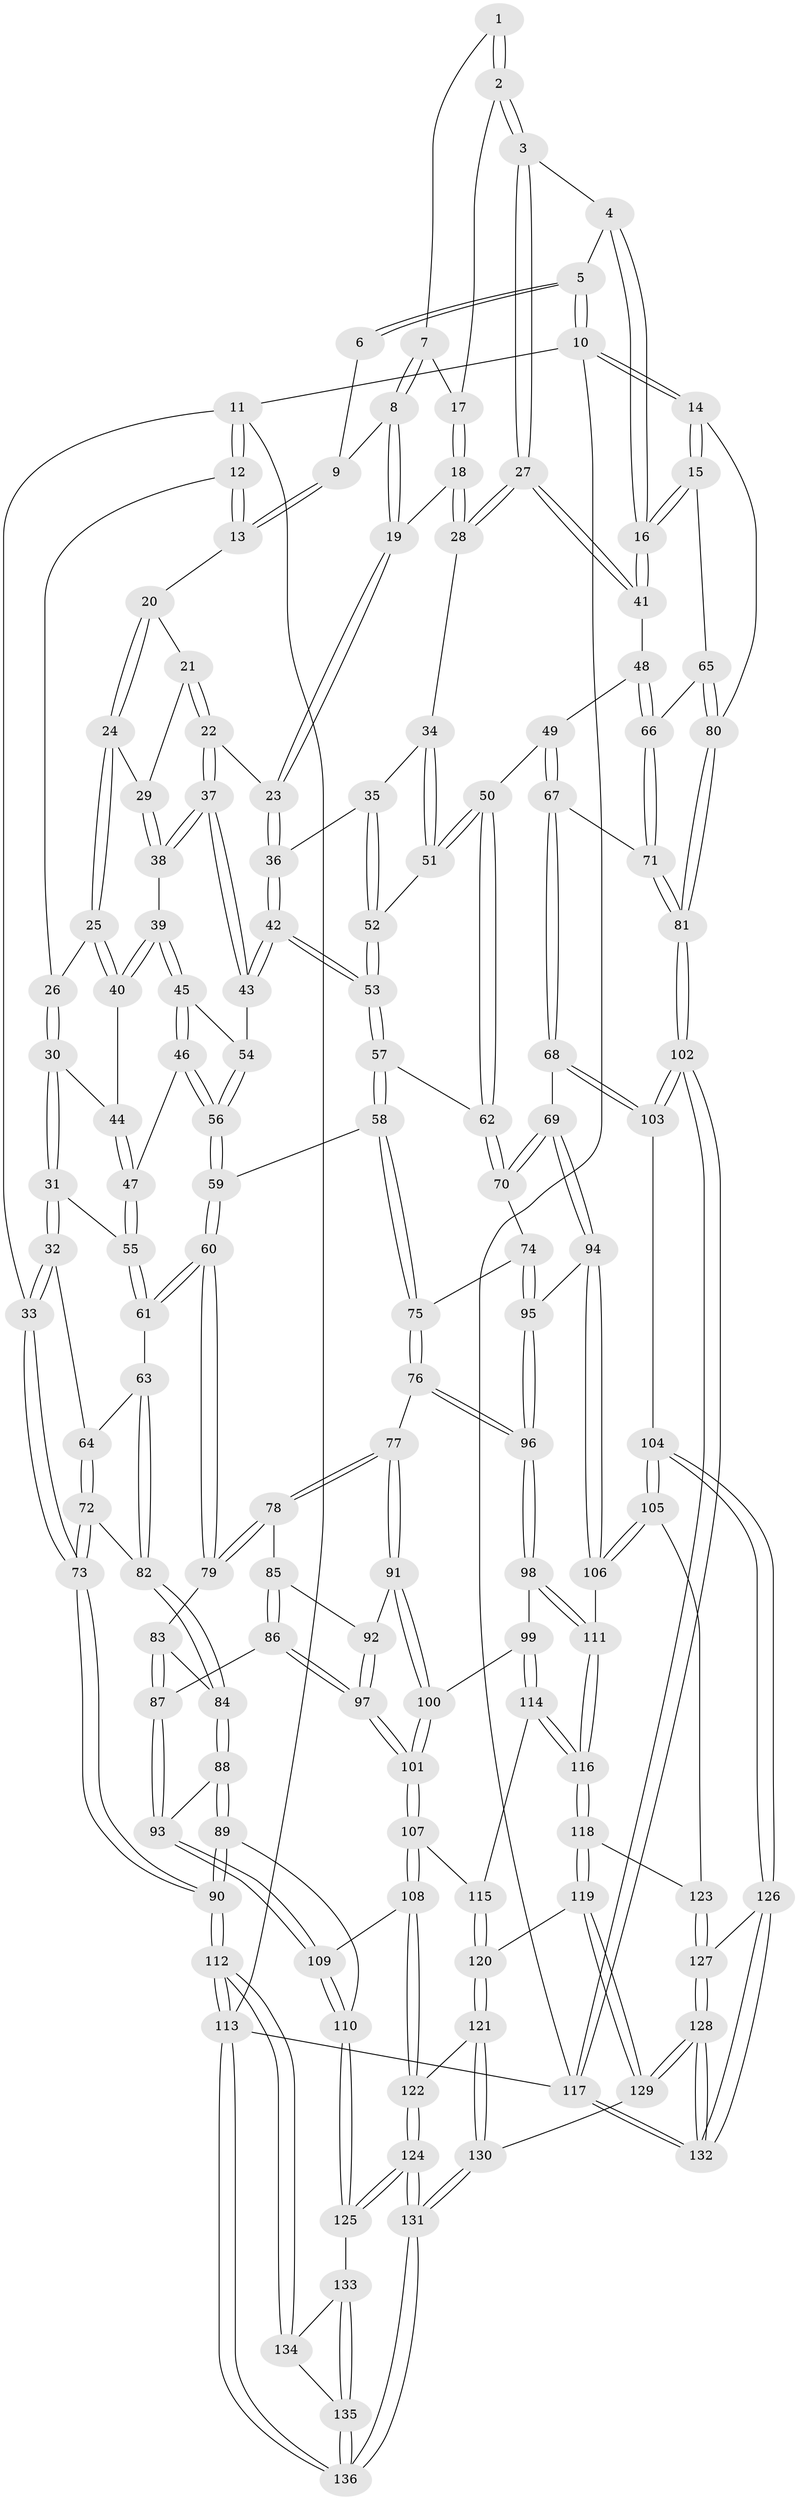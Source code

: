 // Generated by graph-tools (version 1.1) at 2025/03/03/09/25 03:03:15]
// undirected, 136 vertices, 337 edges
graph export_dot {
graph [start="1"]
  node [color=gray90,style=filled];
  1 [pos="+0.7821932634600519+0.019317872041822337"];
  2 [pos="+0.8239790531262923+0.10603834129970367"];
  3 [pos="+0.8875619460246099+0.144774592329802"];
  4 [pos="+0.9269928260715186+0"];
  5 [pos="+0.9856870210311345+0"];
  6 [pos="+0.7506096602672643+0"];
  7 [pos="+0.7616487177923763+0.09344131540420324"];
  8 [pos="+0.6477810554601616+0.03564055216150994"];
  9 [pos="+0.6660755994642236+0"];
  10 [pos="+1+0"];
  11 [pos="+0+0"];
  12 [pos="+0.2120657907581087+0"];
  13 [pos="+0.3195056508894999+0"];
  14 [pos="+1+0.2913966439436857"];
  15 [pos="+1+0.2903667318994387"];
  16 [pos="+1+0.2887379558903758"];
  17 [pos="+0.7654509773574381+0.10555600569512785"];
  18 [pos="+0.7385760138895815+0.14416714429567012"];
  19 [pos="+0.6322478816666698+0.10471355296317118"];
  20 [pos="+0.373306337445625+0"];
  21 [pos="+0.4923981006558543+0.10929750775712789"];
  22 [pos="+0.5860396968599242+0.14911448622539714"];
  23 [pos="+0.5979509851023024+0.14902046335163074"];
  24 [pos="+0.38478483155028026+0.17464727745944794"];
  25 [pos="+0.35884724980401783+0.2114347630819249"];
  26 [pos="+0.21207245690902846+0.018538259581936913"];
  27 [pos="+0.9054988559415531+0.2322624185407279"];
  28 [pos="+0.7781319647074363+0.21150557512285667"];
  29 [pos="+0.449523039510111+0.1711363412107557"];
  30 [pos="+0.18192588148353625+0.21496959485562692"];
  31 [pos="+0.18180341486721843+0.21516968971928474"];
  32 [pos="+0+0.31219916050019814"];
  33 [pos="+0+0.29675941522431976"];
  34 [pos="+0.7443507039247117+0.22790413433220658"];
  35 [pos="+0.7155988227002743+0.23656047484342185"];
  36 [pos="+0.6119939433953795+0.18220312478796682"];
  37 [pos="+0.48479624892524137+0.24456368892764827"];
  38 [pos="+0.4704498111212353+0.23599405181792232"];
  39 [pos="+0.38997327457874986+0.24309912538406195"];
  40 [pos="+0.35800189129440313+0.21560286854920838"];
  41 [pos="+0.9548483522907899+0.2864368240543372"];
  42 [pos="+0.5919326705743428+0.3390707422733212"];
  43 [pos="+0.5003068754305514+0.3038066832931487"];
  44 [pos="+0.33328608862454623+0.22898544697131637"];
  45 [pos="+0.3987433107052414+0.30613378245820416"];
  46 [pos="+0.36092427629735285+0.3556168277265859"];
  47 [pos="+0.31101193547043215+0.3441018319927712"];
  48 [pos="+0.9393420280069449+0.30337179671300113"];
  49 [pos="+0.8278775157635191+0.3992417381744566"];
  50 [pos="+0.8021212059027948+0.39971583261595917"];
  51 [pos="+0.7540893518250006+0.3665282902291582"];
  52 [pos="+0.6792162922429071+0.3282886801260847"];
  53 [pos="+0.5943073115338184+0.3424918437983469"];
  54 [pos="+0.48812360824566164+0.31112206461757075"];
  55 [pos="+0.2510752781359641+0.3592869699556252"];
  56 [pos="+0.41979989179593696+0.43536711093131447"];
  57 [pos="+0.5882067317389944+0.39637182076082117"];
  58 [pos="+0.5464128301715427+0.45392810288600416"];
  59 [pos="+0.4235188801274348+0.45081354493431347"];
  60 [pos="+0.39022868954059475+0.49962456026806157"];
  61 [pos="+0.21941911479052156+0.4246528968568445"];
  62 [pos="+0.7067003582420119+0.46627168249327794"];
  63 [pos="+0.16935204230446366+0.4614735000790921"];
  64 [pos="+0.04712782243125797+0.384309521822317"];
  65 [pos="+0.9554738419519053+0.5186211826893311"];
  66 [pos="+0.9486349342688697+0.5196641642026695"];
  67 [pos="+0.85977723524933+0.590435098915528"];
  68 [pos="+0.8558718914258802+0.6002467911581731"];
  69 [pos="+0.7276297203524184+0.5988494062819334"];
  70 [pos="+0.6829637580658885+0.5621427342260008"];
  71 [pos="+0.8634864832634352+0.5885335130493259"];
  72 [pos="+0.04551950706779162+0.5604209171428759"];
  73 [pos="+0+0.6465248230858738"];
  74 [pos="+0.5962443254904697+0.568294938281455"];
  75 [pos="+0.5849763757916203+0.5686069333587339"];
  76 [pos="+0.5719981654545392+0.5840963996038946"];
  77 [pos="+0.5373038802216419+0.5979023938909697"];
  78 [pos="+0.42296513782606177+0.5684773476177726"];
  79 [pos="+0.3892667663162458+0.5096013704405157"];
  80 [pos="+1+0.5399483156678496"];
  81 [pos="+1+0.5446249017799535"];
  82 [pos="+0.1685728457791772+0.5298634087485926"];
  83 [pos="+0.36958711185060483+0.5233245283578467"];
  84 [pos="+0.1732375527274951+0.5400043411141244"];
  85 [pos="+0.4196758384049774+0.5805293189981277"];
  86 [pos="+0.3785028452027071+0.6694732643819332"];
  87 [pos="+0.2666142367933392+0.644282295086007"];
  88 [pos="+0.18150105622718424+0.572729771149268"];
  89 [pos="+0.025037805517871436+0.743904959724133"];
  90 [pos="+0+0.7190278183797325"];
  91 [pos="+0.5093436504620233+0.653274536947473"];
  92 [pos="+0.4593352020952809+0.6542903762826677"];
  93 [pos="+0.2544849055052108+0.6472094809243198"];
  94 [pos="+0.698577316181315+0.6874457846907184"];
  95 [pos="+0.6658471840783876+0.6896314950921762"];
  96 [pos="+0.6051330632128744+0.6997192149560101"];
  97 [pos="+0.3998738982643928+0.7043057764211234"];
  98 [pos="+0.604901454469656+0.7001927088380586"];
  99 [pos="+0.5079986708625949+0.7103117723215614"];
  100 [pos="+0.5043526808915905+0.7072365500412455"];
  101 [pos="+0.4089914483208537+0.7322405984478125"];
  102 [pos="+1+0.6772226062157746"];
  103 [pos="+0.8967218107776261+0.7038251051912816"];
  104 [pos="+0.8505358916225799+0.8066491771578634"];
  105 [pos="+0.7374263572257443+0.7710503272784557"];
  106 [pos="+0.7291128023693165+0.7632687204906647"];
  107 [pos="+0.40735259764274956+0.7384055899915449"];
  108 [pos="+0.378958356249616+0.7821871582419538"];
  109 [pos="+0.23517051709355713+0.7409414348657257"];
  110 [pos="+0.16436405795976688+0.8185504169964911"];
  111 [pos="+0.6048151909842777+0.7668583527174107"];
  112 [pos="+0+0.9076969788177771"];
  113 [pos="+0+1"];
  114 [pos="+0.5281690977789499+0.7628169716603665"];
  115 [pos="+0.47948251226329547+0.7831787729608052"];
  116 [pos="+0.5787457050108029+0.8041854883600456"];
  117 [pos="+1+1"];
  118 [pos="+0.5779445958694025+0.8393379861968513"];
  119 [pos="+0.5585527588266546+0.8600728021806243"];
  120 [pos="+0.4851941832462763+0.850513899976068"];
  121 [pos="+0.41298798286009475+0.8697065091754681"];
  122 [pos="+0.3833880950401972+0.840837432135737"];
  123 [pos="+0.650335578913895+0.8586953641970746"];
  124 [pos="+0.23572935193830882+0.9002565790207601"];
  125 [pos="+0.1684929391264252+0.8321624140385285"];
  126 [pos="+0.8565489174433707+0.8364099887199337"];
  127 [pos="+0.7051573497457435+0.9359813815543875"];
  128 [pos="+0.624818734034413+1"];
  129 [pos="+0.547490597468798+1"];
  130 [pos="+0.4354658210570877+1"];
  131 [pos="+0.3106681539221546+1"];
  132 [pos="+1+1"];
  133 [pos="+0.1427379298036893+0.8663099000195379"];
  134 [pos="+0.05877907740121063+0.9213917890500061"];
  135 [pos="+0.0824548253796894+1"];
  136 [pos="+0.03187383784675306+1"];
  1 -- 2;
  1 -- 2;
  1 -- 7;
  2 -- 3;
  2 -- 3;
  2 -- 17;
  3 -- 4;
  3 -- 27;
  3 -- 27;
  4 -- 5;
  4 -- 16;
  4 -- 16;
  5 -- 6;
  5 -- 6;
  5 -- 10;
  5 -- 10;
  6 -- 9;
  7 -- 8;
  7 -- 8;
  7 -- 17;
  8 -- 9;
  8 -- 19;
  8 -- 19;
  9 -- 13;
  9 -- 13;
  10 -- 11;
  10 -- 14;
  10 -- 14;
  10 -- 117;
  11 -- 12;
  11 -- 12;
  11 -- 33;
  11 -- 113;
  12 -- 13;
  12 -- 13;
  12 -- 26;
  13 -- 20;
  14 -- 15;
  14 -- 15;
  14 -- 80;
  15 -- 16;
  15 -- 16;
  15 -- 65;
  16 -- 41;
  16 -- 41;
  17 -- 18;
  17 -- 18;
  18 -- 19;
  18 -- 28;
  18 -- 28;
  19 -- 23;
  19 -- 23;
  20 -- 21;
  20 -- 24;
  20 -- 24;
  21 -- 22;
  21 -- 22;
  21 -- 29;
  22 -- 23;
  22 -- 37;
  22 -- 37;
  23 -- 36;
  23 -- 36;
  24 -- 25;
  24 -- 25;
  24 -- 29;
  25 -- 26;
  25 -- 40;
  25 -- 40;
  26 -- 30;
  26 -- 30;
  27 -- 28;
  27 -- 28;
  27 -- 41;
  27 -- 41;
  28 -- 34;
  29 -- 38;
  29 -- 38;
  30 -- 31;
  30 -- 31;
  30 -- 44;
  31 -- 32;
  31 -- 32;
  31 -- 55;
  32 -- 33;
  32 -- 33;
  32 -- 64;
  33 -- 73;
  33 -- 73;
  34 -- 35;
  34 -- 51;
  34 -- 51;
  35 -- 36;
  35 -- 52;
  35 -- 52;
  36 -- 42;
  36 -- 42;
  37 -- 38;
  37 -- 38;
  37 -- 43;
  37 -- 43;
  38 -- 39;
  39 -- 40;
  39 -- 40;
  39 -- 45;
  39 -- 45;
  40 -- 44;
  41 -- 48;
  42 -- 43;
  42 -- 43;
  42 -- 53;
  42 -- 53;
  43 -- 54;
  44 -- 47;
  44 -- 47;
  45 -- 46;
  45 -- 46;
  45 -- 54;
  46 -- 47;
  46 -- 56;
  46 -- 56;
  47 -- 55;
  47 -- 55;
  48 -- 49;
  48 -- 66;
  48 -- 66;
  49 -- 50;
  49 -- 67;
  49 -- 67;
  50 -- 51;
  50 -- 51;
  50 -- 62;
  50 -- 62;
  51 -- 52;
  52 -- 53;
  52 -- 53;
  53 -- 57;
  53 -- 57;
  54 -- 56;
  54 -- 56;
  55 -- 61;
  55 -- 61;
  56 -- 59;
  56 -- 59;
  57 -- 58;
  57 -- 58;
  57 -- 62;
  58 -- 59;
  58 -- 75;
  58 -- 75;
  59 -- 60;
  59 -- 60;
  60 -- 61;
  60 -- 61;
  60 -- 79;
  60 -- 79;
  61 -- 63;
  62 -- 70;
  62 -- 70;
  63 -- 64;
  63 -- 82;
  63 -- 82;
  64 -- 72;
  64 -- 72;
  65 -- 66;
  65 -- 80;
  65 -- 80;
  66 -- 71;
  66 -- 71;
  67 -- 68;
  67 -- 68;
  67 -- 71;
  68 -- 69;
  68 -- 103;
  68 -- 103;
  69 -- 70;
  69 -- 70;
  69 -- 94;
  69 -- 94;
  70 -- 74;
  71 -- 81;
  71 -- 81;
  72 -- 73;
  72 -- 73;
  72 -- 82;
  73 -- 90;
  73 -- 90;
  74 -- 75;
  74 -- 95;
  74 -- 95;
  75 -- 76;
  75 -- 76;
  76 -- 77;
  76 -- 96;
  76 -- 96;
  77 -- 78;
  77 -- 78;
  77 -- 91;
  77 -- 91;
  78 -- 79;
  78 -- 79;
  78 -- 85;
  79 -- 83;
  80 -- 81;
  80 -- 81;
  81 -- 102;
  81 -- 102;
  82 -- 84;
  82 -- 84;
  83 -- 84;
  83 -- 87;
  83 -- 87;
  84 -- 88;
  84 -- 88;
  85 -- 86;
  85 -- 86;
  85 -- 92;
  86 -- 87;
  86 -- 97;
  86 -- 97;
  87 -- 93;
  87 -- 93;
  88 -- 89;
  88 -- 89;
  88 -- 93;
  89 -- 90;
  89 -- 90;
  89 -- 110;
  90 -- 112;
  90 -- 112;
  91 -- 92;
  91 -- 100;
  91 -- 100;
  92 -- 97;
  92 -- 97;
  93 -- 109;
  93 -- 109;
  94 -- 95;
  94 -- 106;
  94 -- 106;
  95 -- 96;
  95 -- 96;
  96 -- 98;
  96 -- 98;
  97 -- 101;
  97 -- 101;
  98 -- 99;
  98 -- 111;
  98 -- 111;
  99 -- 100;
  99 -- 114;
  99 -- 114;
  100 -- 101;
  100 -- 101;
  101 -- 107;
  101 -- 107;
  102 -- 103;
  102 -- 103;
  102 -- 117;
  102 -- 117;
  103 -- 104;
  104 -- 105;
  104 -- 105;
  104 -- 126;
  104 -- 126;
  105 -- 106;
  105 -- 106;
  105 -- 123;
  106 -- 111;
  107 -- 108;
  107 -- 108;
  107 -- 115;
  108 -- 109;
  108 -- 122;
  108 -- 122;
  109 -- 110;
  109 -- 110;
  110 -- 125;
  110 -- 125;
  111 -- 116;
  111 -- 116;
  112 -- 113;
  112 -- 113;
  112 -- 134;
  112 -- 134;
  113 -- 136;
  113 -- 136;
  113 -- 117;
  114 -- 115;
  114 -- 116;
  114 -- 116;
  115 -- 120;
  115 -- 120;
  116 -- 118;
  116 -- 118;
  117 -- 132;
  117 -- 132;
  118 -- 119;
  118 -- 119;
  118 -- 123;
  119 -- 120;
  119 -- 129;
  119 -- 129;
  120 -- 121;
  120 -- 121;
  121 -- 122;
  121 -- 130;
  121 -- 130;
  122 -- 124;
  122 -- 124;
  123 -- 127;
  123 -- 127;
  124 -- 125;
  124 -- 125;
  124 -- 131;
  124 -- 131;
  125 -- 133;
  126 -- 127;
  126 -- 132;
  126 -- 132;
  127 -- 128;
  127 -- 128;
  128 -- 129;
  128 -- 129;
  128 -- 132;
  128 -- 132;
  129 -- 130;
  130 -- 131;
  130 -- 131;
  131 -- 136;
  131 -- 136;
  133 -- 134;
  133 -- 135;
  133 -- 135;
  134 -- 135;
  135 -- 136;
  135 -- 136;
}
